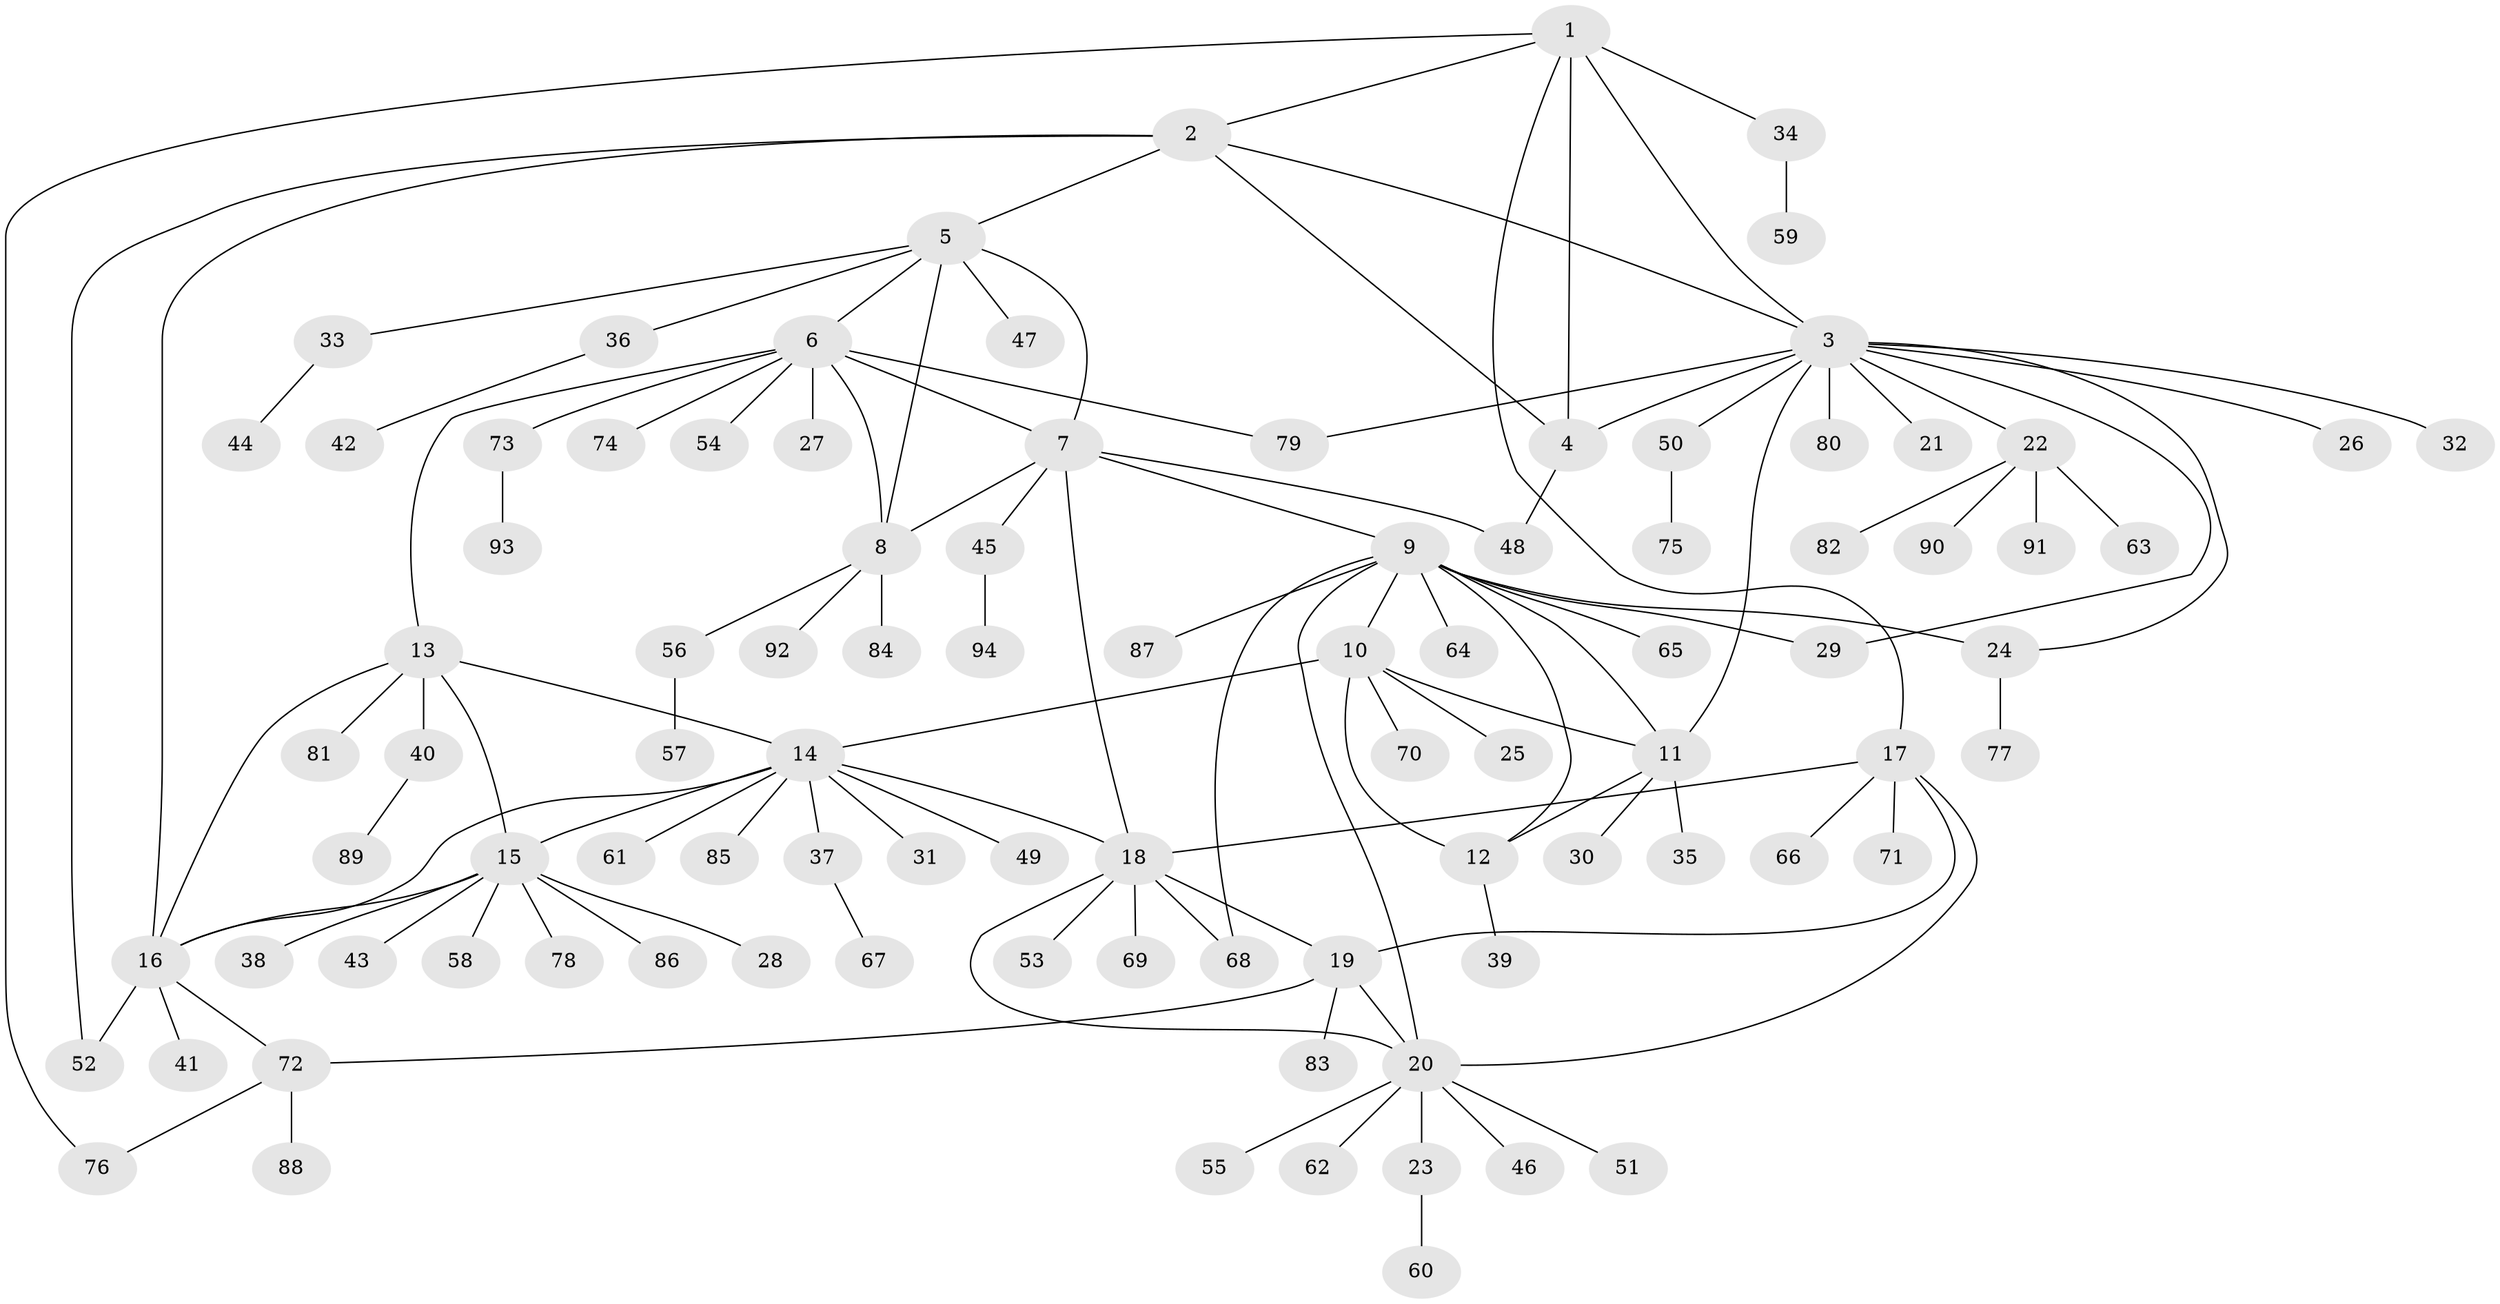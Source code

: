 // Generated by graph-tools (version 1.1) at 2025/50/03/09/25 03:50:37]
// undirected, 94 vertices, 122 edges
graph export_dot {
graph [start="1"]
  node [color=gray90,style=filled];
  1;
  2;
  3;
  4;
  5;
  6;
  7;
  8;
  9;
  10;
  11;
  12;
  13;
  14;
  15;
  16;
  17;
  18;
  19;
  20;
  21;
  22;
  23;
  24;
  25;
  26;
  27;
  28;
  29;
  30;
  31;
  32;
  33;
  34;
  35;
  36;
  37;
  38;
  39;
  40;
  41;
  42;
  43;
  44;
  45;
  46;
  47;
  48;
  49;
  50;
  51;
  52;
  53;
  54;
  55;
  56;
  57;
  58;
  59;
  60;
  61;
  62;
  63;
  64;
  65;
  66;
  67;
  68;
  69;
  70;
  71;
  72;
  73;
  74;
  75;
  76;
  77;
  78;
  79;
  80;
  81;
  82;
  83;
  84;
  85;
  86;
  87;
  88;
  89;
  90;
  91;
  92;
  93;
  94;
  1 -- 2;
  1 -- 3;
  1 -- 4;
  1 -- 17;
  1 -- 34;
  1 -- 76;
  2 -- 3;
  2 -- 4;
  2 -- 5;
  2 -- 16;
  2 -- 52;
  3 -- 4;
  3 -- 11;
  3 -- 21;
  3 -- 22;
  3 -- 24;
  3 -- 26;
  3 -- 29;
  3 -- 32;
  3 -- 50;
  3 -- 79;
  3 -- 80;
  4 -- 48;
  5 -- 6;
  5 -- 7;
  5 -- 8;
  5 -- 33;
  5 -- 36;
  5 -- 47;
  6 -- 7;
  6 -- 8;
  6 -- 13;
  6 -- 27;
  6 -- 54;
  6 -- 73;
  6 -- 74;
  6 -- 79;
  7 -- 8;
  7 -- 9;
  7 -- 18;
  7 -- 45;
  7 -- 48;
  8 -- 56;
  8 -- 84;
  8 -- 92;
  9 -- 10;
  9 -- 11;
  9 -- 12;
  9 -- 20;
  9 -- 24;
  9 -- 29;
  9 -- 64;
  9 -- 65;
  9 -- 68;
  9 -- 87;
  10 -- 11;
  10 -- 12;
  10 -- 14;
  10 -- 25;
  10 -- 70;
  11 -- 12;
  11 -- 30;
  11 -- 35;
  12 -- 39;
  13 -- 14;
  13 -- 15;
  13 -- 16;
  13 -- 40;
  13 -- 81;
  14 -- 15;
  14 -- 16;
  14 -- 18;
  14 -- 31;
  14 -- 37;
  14 -- 49;
  14 -- 61;
  14 -- 85;
  15 -- 16;
  15 -- 28;
  15 -- 38;
  15 -- 43;
  15 -- 58;
  15 -- 78;
  15 -- 86;
  16 -- 41;
  16 -- 52;
  16 -- 72;
  17 -- 18;
  17 -- 19;
  17 -- 20;
  17 -- 66;
  17 -- 71;
  18 -- 19;
  18 -- 20;
  18 -- 53;
  18 -- 68;
  18 -- 69;
  19 -- 20;
  19 -- 72;
  19 -- 83;
  20 -- 23;
  20 -- 46;
  20 -- 51;
  20 -- 55;
  20 -- 62;
  22 -- 63;
  22 -- 82;
  22 -- 90;
  22 -- 91;
  23 -- 60;
  24 -- 77;
  33 -- 44;
  34 -- 59;
  36 -- 42;
  37 -- 67;
  40 -- 89;
  45 -- 94;
  50 -- 75;
  56 -- 57;
  72 -- 76;
  72 -- 88;
  73 -- 93;
}

